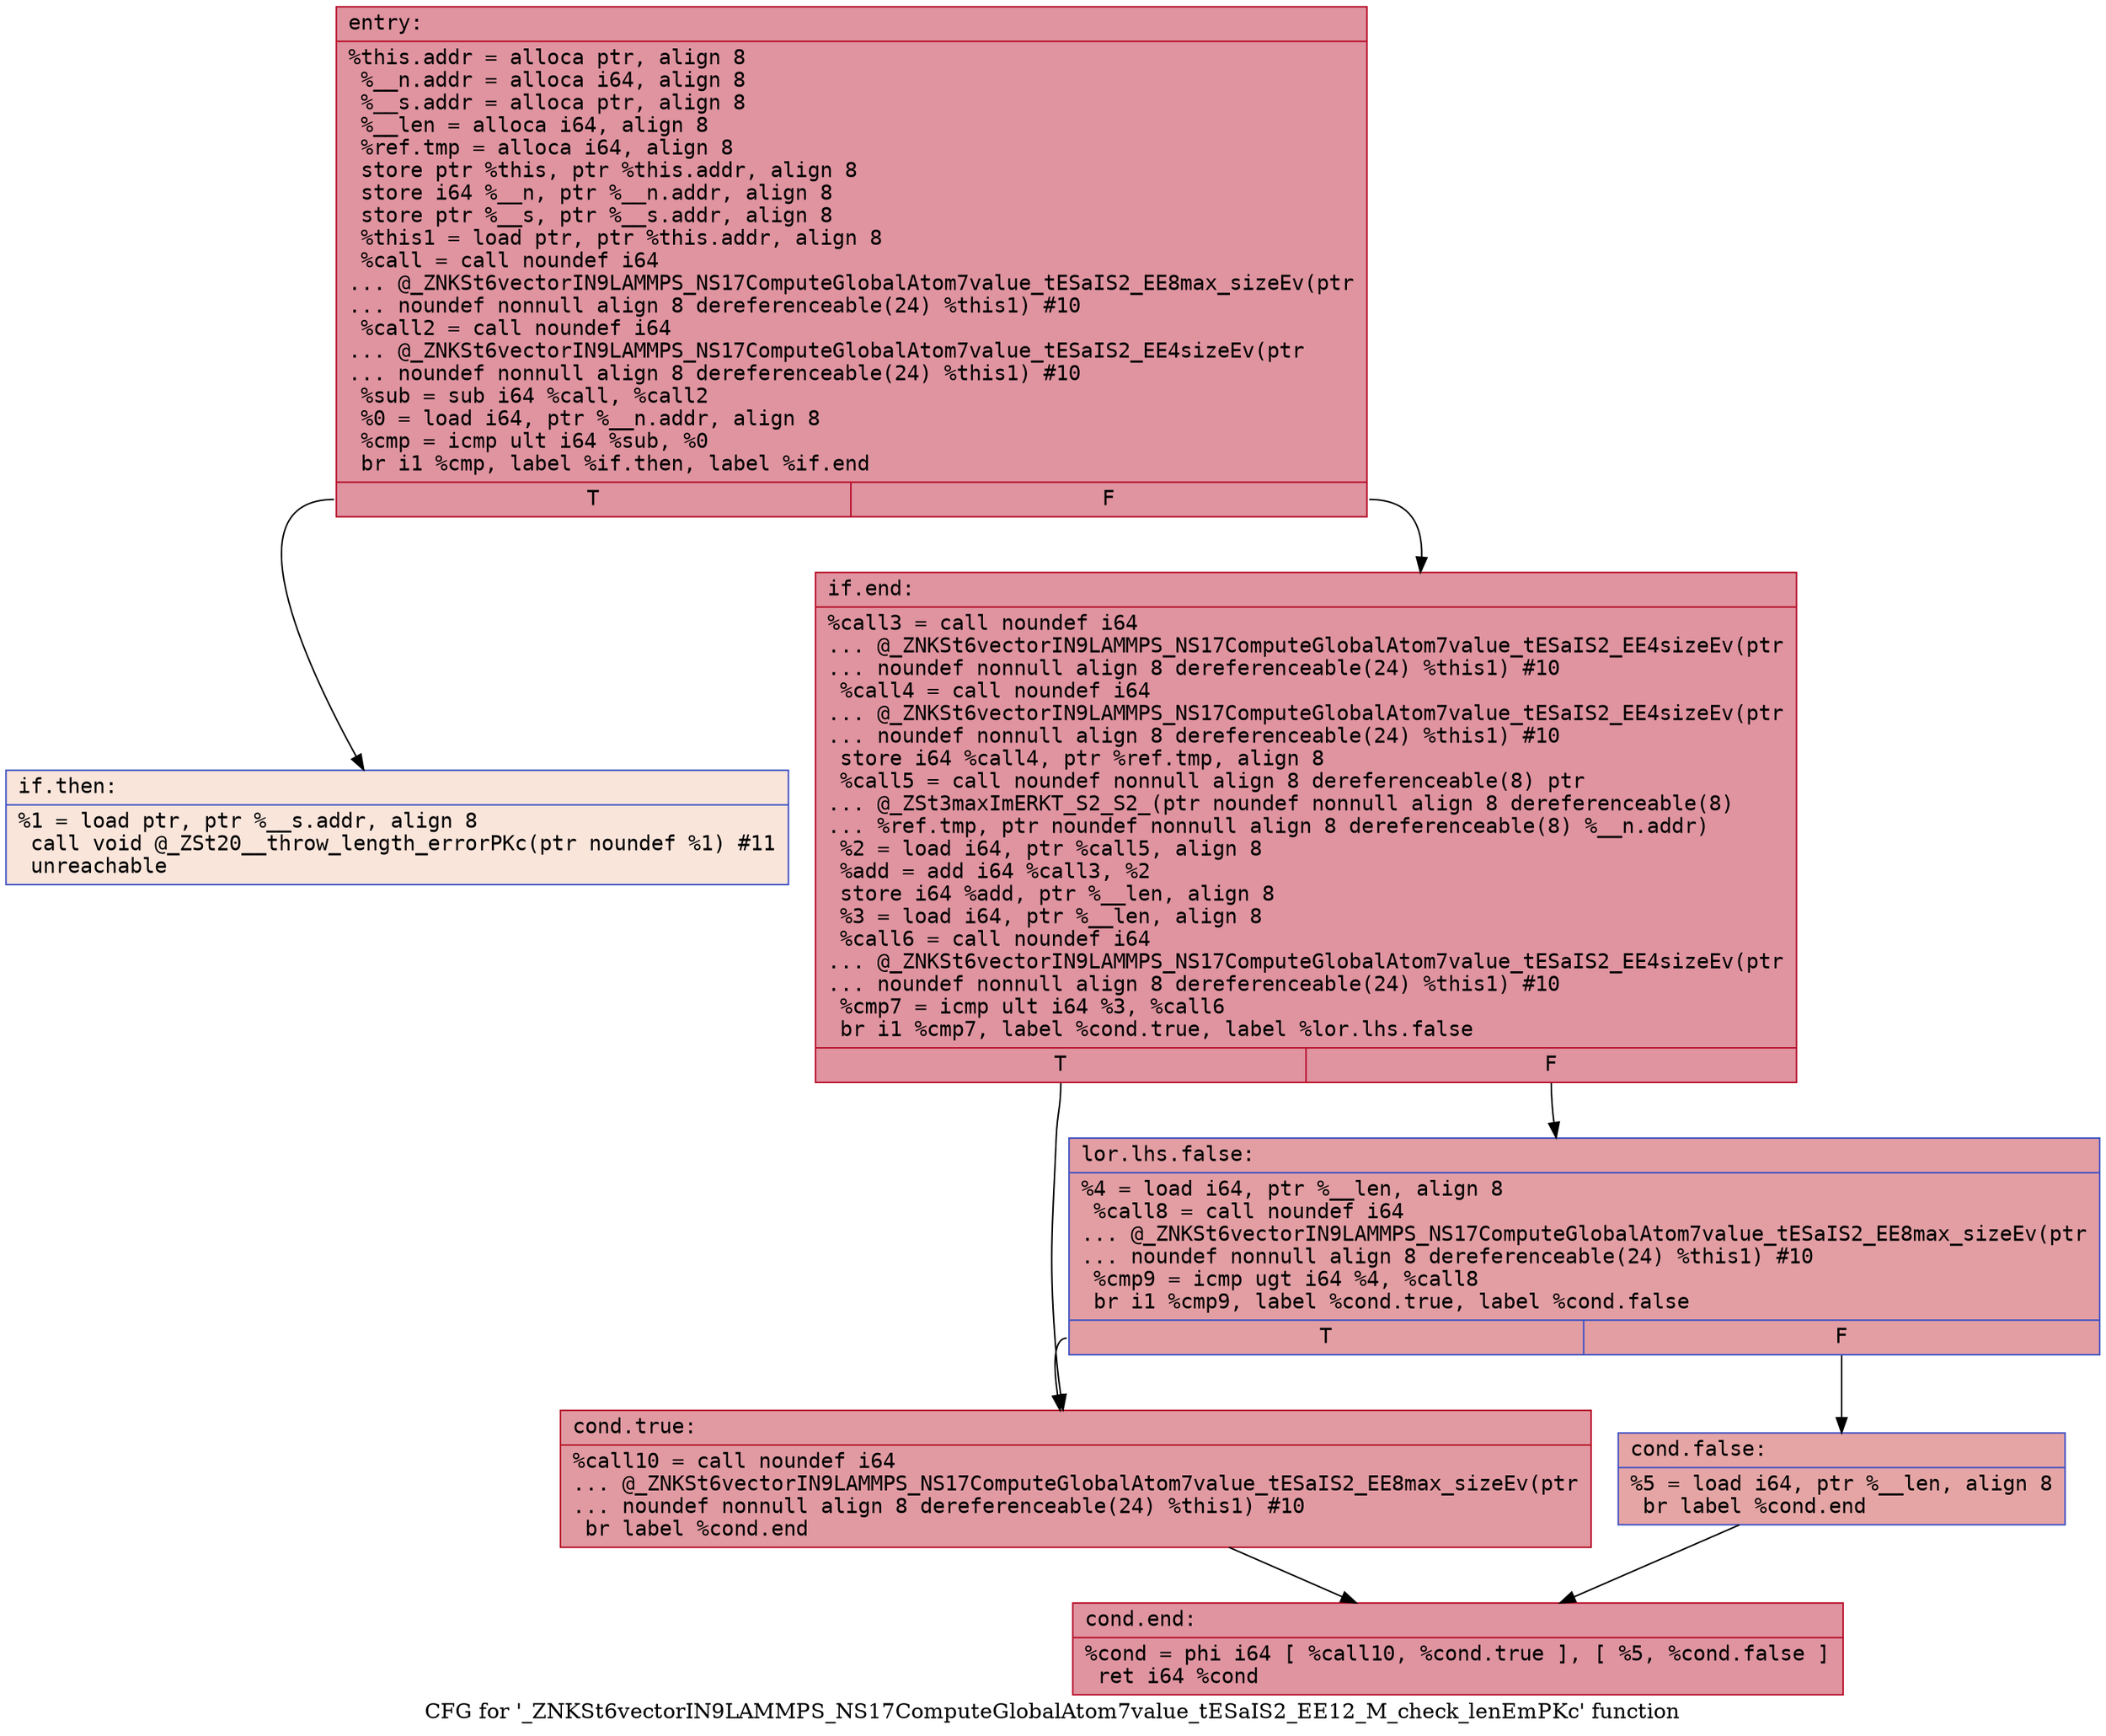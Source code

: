 digraph "CFG for '_ZNKSt6vectorIN9LAMMPS_NS17ComputeGlobalAtom7value_tESaIS2_EE12_M_check_lenEmPKc' function" {
	label="CFG for '_ZNKSt6vectorIN9LAMMPS_NS17ComputeGlobalAtom7value_tESaIS2_EE12_M_check_lenEmPKc' function";

	Node0x56131ec075c0 [shape=record,color="#b70d28ff", style=filled, fillcolor="#b70d2870" fontname="Courier",label="{entry:\l|  %this.addr = alloca ptr, align 8\l  %__n.addr = alloca i64, align 8\l  %__s.addr = alloca ptr, align 8\l  %__len = alloca i64, align 8\l  %ref.tmp = alloca i64, align 8\l  store ptr %this, ptr %this.addr, align 8\l  store i64 %__n, ptr %__n.addr, align 8\l  store ptr %__s, ptr %__s.addr, align 8\l  %this1 = load ptr, ptr %this.addr, align 8\l  %call = call noundef i64\l... @_ZNKSt6vectorIN9LAMMPS_NS17ComputeGlobalAtom7value_tESaIS2_EE8max_sizeEv(ptr\l... noundef nonnull align 8 dereferenceable(24) %this1) #10\l  %call2 = call noundef i64\l... @_ZNKSt6vectorIN9LAMMPS_NS17ComputeGlobalAtom7value_tESaIS2_EE4sizeEv(ptr\l... noundef nonnull align 8 dereferenceable(24) %this1) #10\l  %sub = sub i64 %call, %call2\l  %0 = load i64, ptr %__n.addr, align 8\l  %cmp = icmp ult i64 %sub, %0\l  br i1 %cmp, label %if.then, label %if.end\l|{<s0>T|<s1>F}}"];
	Node0x56131ec075c0:s0 -> Node0x56131ec07ee0[tooltip="entry -> if.then\nProbability 0.00%" ];
	Node0x56131ec075c0:s1 -> Node0x56131ec08400[tooltip="entry -> if.end\nProbability 100.00%" ];
	Node0x56131ec07ee0 [shape=record,color="#3d50c3ff", style=filled, fillcolor="#f4c5ad70" fontname="Courier",label="{if.then:\l|  %1 = load ptr, ptr %__s.addr, align 8\l  call void @_ZSt20__throw_length_errorPKc(ptr noundef %1) #11\l  unreachable\l}"];
	Node0x56131ec08400 [shape=record,color="#b70d28ff", style=filled, fillcolor="#b70d2870" fontname="Courier",label="{if.end:\l|  %call3 = call noundef i64\l... @_ZNKSt6vectorIN9LAMMPS_NS17ComputeGlobalAtom7value_tESaIS2_EE4sizeEv(ptr\l... noundef nonnull align 8 dereferenceable(24) %this1) #10\l  %call4 = call noundef i64\l... @_ZNKSt6vectorIN9LAMMPS_NS17ComputeGlobalAtom7value_tESaIS2_EE4sizeEv(ptr\l... noundef nonnull align 8 dereferenceable(24) %this1) #10\l  store i64 %call4, ptr %ref.tmp, align 8\l  %call5 = call noundef nonnull align 8 dereferenceable(8) ptr\l... @_ZSt3maxImERKT_S2_S2_(ptr noundef nonnull align 8 dereferenceable(8)\l... %ref.tmp, ptr noundef nonnull align 8 dereferenceable(8) %__n.addr)\l  %2 = load i64, ptr %call5, align 8\l  %add = add i64 %call3, %2\l  store i64 %add, ptr %__len, align 8\l  %3 = load i64, ptr %__len, align 8\l  %call6 = call noundef i64\l... @_ZNKSt6vectorIN9LAMMPS_NS17ComputeGlobalAtom7value_tESaIS2_EE4sizeEv(ptr\l... noundef nonnull align 8 dereferenceable(24) %this1) #10\l  %cmp7 = icmp ult i64 %3, %call6\l  br i1 %cmp7, label %cond.true, label %lor.lhs.false\l|{<s0>T|<s1>F}}"];
	Node0x56131ec08400:s0 -> Node0x56131ec08f00[tooltip="if.end -> cond.true\nProbability 50.00%" ];
	Node0x56131ec08400:s1 -> Node0x56131ec09130[tooltip="if.end -> lor.lhs.false\nProbability 50.00%" ];
	Node0x56131ec09130 [shape=record,color="#3d50c3ff", style=filled, fillcolor="#be242e70" fontname="Courier",label="{lor.lhs.false:\l|  %4 = load i64, ptr %__len, align 8\l  %call8 = call noundef i64\l... @_ZNKSt6vectorIN9LAMMPS_NS17ComputeGlobalAtom7value_tESaIS2_EE8max_sizeEv(ptr\l... noundef nonnull align 8 dereferenceable(24) %this1) #10\l  %cmp9 = icmp ugt i64 %4, %call8\l  br i1 %cmp9, label %cond.true, label %cond.false\l|{<s0>T|<s1>F}}"];
	Node0x56131ec09130:s0 -> Node0x56131ec08f00[tooltip="lor.lhs.false -> cond.true\nProbability 50.00%" ];
	Node0x56131ec09130:s1 -> Node0x56131ec081c0[tooltip="lor.lhs.false -> cond.false\nProbability 50.00%" ];
	Node0x56131ec08f00 [shape=record,color="#b70d28ff", style=filled, fillcolor="#bb1b2c70" fontname="Courier",label="{cond.true:\l|  %call10 = call noundef i64\l... @_ZNKSt6vectorIN9LAMMPS_NS17ComputeGlobalAtom7value_tESaIS2_EE8max_sizeEv(ptr\l... noundef nonnull align 8 dereferenceable(24) %this1) #10\l  br label %cond.end\l}"];
	Node0x56131ec08f00 -> Node0x56131ec09990[tooltip="cond.true -> cond.end\nProbability 100.00%" ];
	Node0x56131ec081c0 [shape=record,color="#3d50c3ff", style=filled, fillcolor="#c5333470" fontname="Courier",label="{cond.false:\l|  %5 = load i64, ptr %__len, align 8\l  br label %cond.end\l}"];
	Node0x56131ec081c0 -> Node0x56131ec09990[tooltip="cond.false -> cond.end\nProbability 100.00%" ];
	Node0x56131ec09990 [shape=record,color="#b70d28ff", style=filled, fillcolor="#b70d2870" fontname="Courier",label="{cond.end:\l|  %cond = phi i64 [ %call10, %cond.true ], [ %5, %cond.false ]\l  ret i64 %cond\l}"];
}

